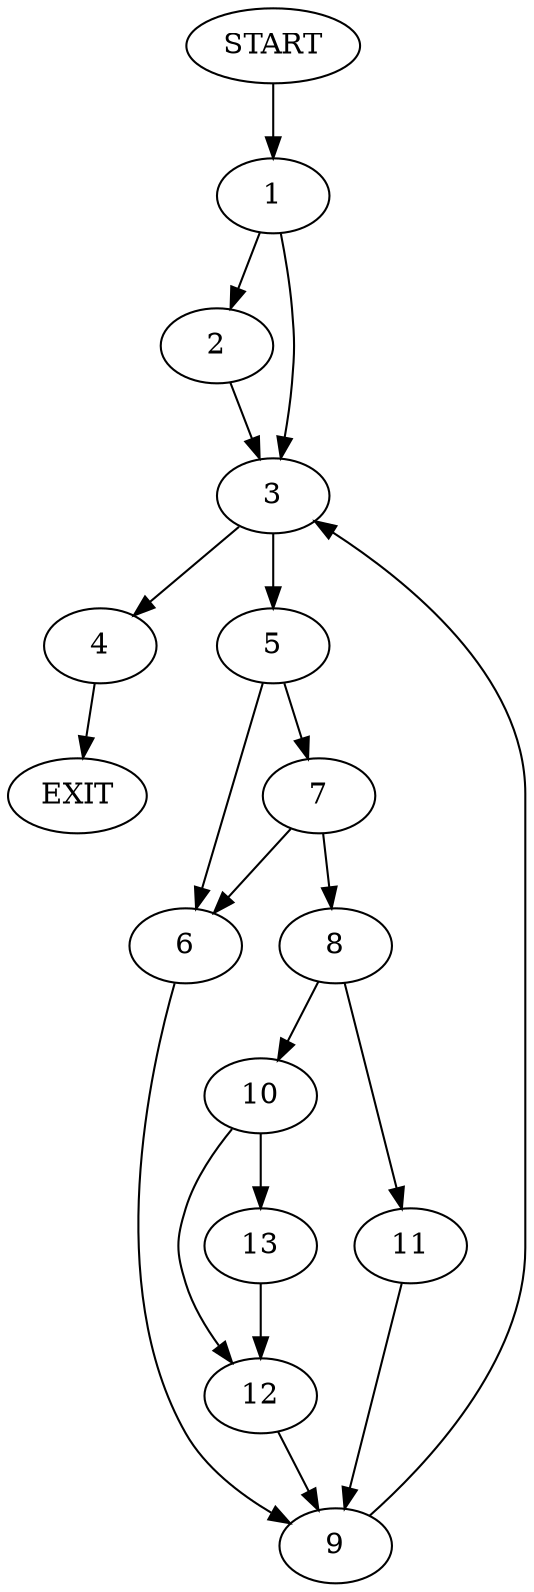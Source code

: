 digraph {
0 [label="START"]
14 [label="EXIT"]
0 -> 1
1 -> 2
1 -> 3
3 -> 4
3 -> 5
2 -> 3
4 -> 14
5 -> 6
5 -> 7
7 -> 8
7 -> 6
6 -> 9
8 -> 10
8 -> 11
9 -> 3
11 -> 9
10 -> 12
10 -> 13
12 -> 9
13 -> 12
}
